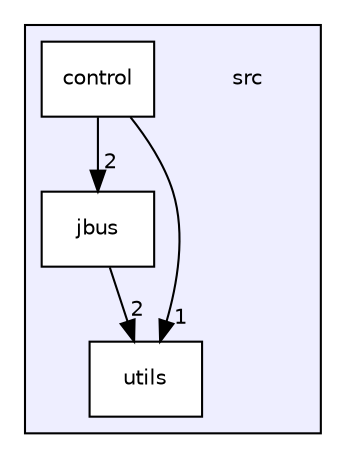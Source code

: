 digraph "src" {
  compound=true
  node [ fontsize="10", fontname="Helvetica"];
  edge [ labelfontsize="10", labelfontname="Helvetica"];
  subgraph clusterdir_68267d1309a1af8e8297ef4c3efbcdba {
    graph [ bgcolor="#eeeeff", pencolor="black", label="" URL="dir_68267d1309a1af8e8297ef4c3efbcdba.html"];
    dir_68267d1309a1af8e8297ef4c3efbcdba [shape=plaintext label="src"];
    dir_b81b067251166617f9d0a8c0cfc3a4a9 [shape=box label="control" color="black" fillcolor="white" style="filled" URL="dir_b81b067251166617f9d0a8c0cfc3a4a9.html"];
    dir_26f744e4b816d919816da40ab702982a [shape=box label="jbus" color="black" fillcolor="white" style="filled" URL="dir_26f744e4b816d919816da40ab702982a.html"];
    dir_313caf1132e152dd9b58bea13a4052ca [shape=box label="utils" color="black" fillcolor="white" style="filled" URL="dir_313caf1132e152dd9b58bea13a4052ca.html"];
  }
  dir_26f744e4b816d919816da40ab702982a->dir_313caf1132e152dd9b58bea13a4052ca [headlabel="2", labeldistance=1.5 headhref="dir_000002_000003.html"];
  dir_b81b067251166617f9d0a8c0cfc3a4a9->dir_26f744e4b816d919816da40ab702982a [headlabel="2", labeldistance=1.5 headhref="dir_000001_000002.html"];
  dir_b81b067251166617f9d0a8c0cfc3a4a9->dir_313caf1132e152dd9b58bea13a4052ca [headlabel="1", labeldistance=1.5 headhref="dir_000001_000003.html"];
}
